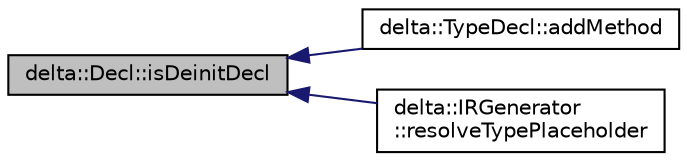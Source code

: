 digraph "delta::Decl::isDeinitDecl"
{
  edge [fontname="Helvetica",fontsize="10",labelfontname="Helvetica",labelfontsize="10"];
  node [fontname="Helvetica",fontsize="10",shape=record];
  rankdir="LR";
  Node25 [label="delta::Decl::isDeinitDecl",height=0.2,width=0.4,color="black", fillcolor="grey75", style="filled", fontcolor="black"];
  Node25 -> Node26 [dir="back",color="midnightblue",fontsize="10",style="solid",fontname="Helvetica"];
  Node26 [label="delta::TypeDecl::addMethod",height=0.2,width=0.4,color="black", fillcolor="white", style="filled",URL="$classdelta_1_1_type_decl.html#ae9c965140ea74a92ecd49b1353a49f62"];
  Node25 -> Node27 [dir="back",color="midnightblue",fontsize="10",style="solid",fontname="Helvetica"];
  Node27 [label="delta::IRGenerator\l::resolveTypePlaceholder",height=0.2,width=0.4,color="black", fillcolor="white", style="filled",URL="$classdelta_1_1_i_r_generator.html#a3dcb9317d090022c47d62a2df03c46f7"];
}
